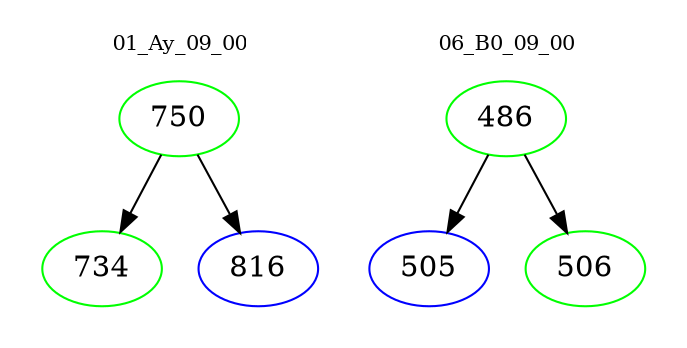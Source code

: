 digraph{
subgraph cluster_0 {
color = white
label = "01_Ay_09_00";
fontsize=10;
T0_750 [label="750", color="green"]
T0_750 -> T0_734 [color="black"]
T0_734 [label="734", color="green"]
T0_750 -> T0_816 [color="black"]
T0_816 [label="816", color="blue"]
}
subgraph cluster_1 {
color = white
label = "06_B0_09_00";
fontsize=10;
T1_486 [label="486", color="green"]
T1_486 -> T1_505 [color="black"]
T1_505 [label="505", color="blue"]
T1_486 -> T1_506 [color="black"]
T1_506 [label="506", color="green"]
}
}
